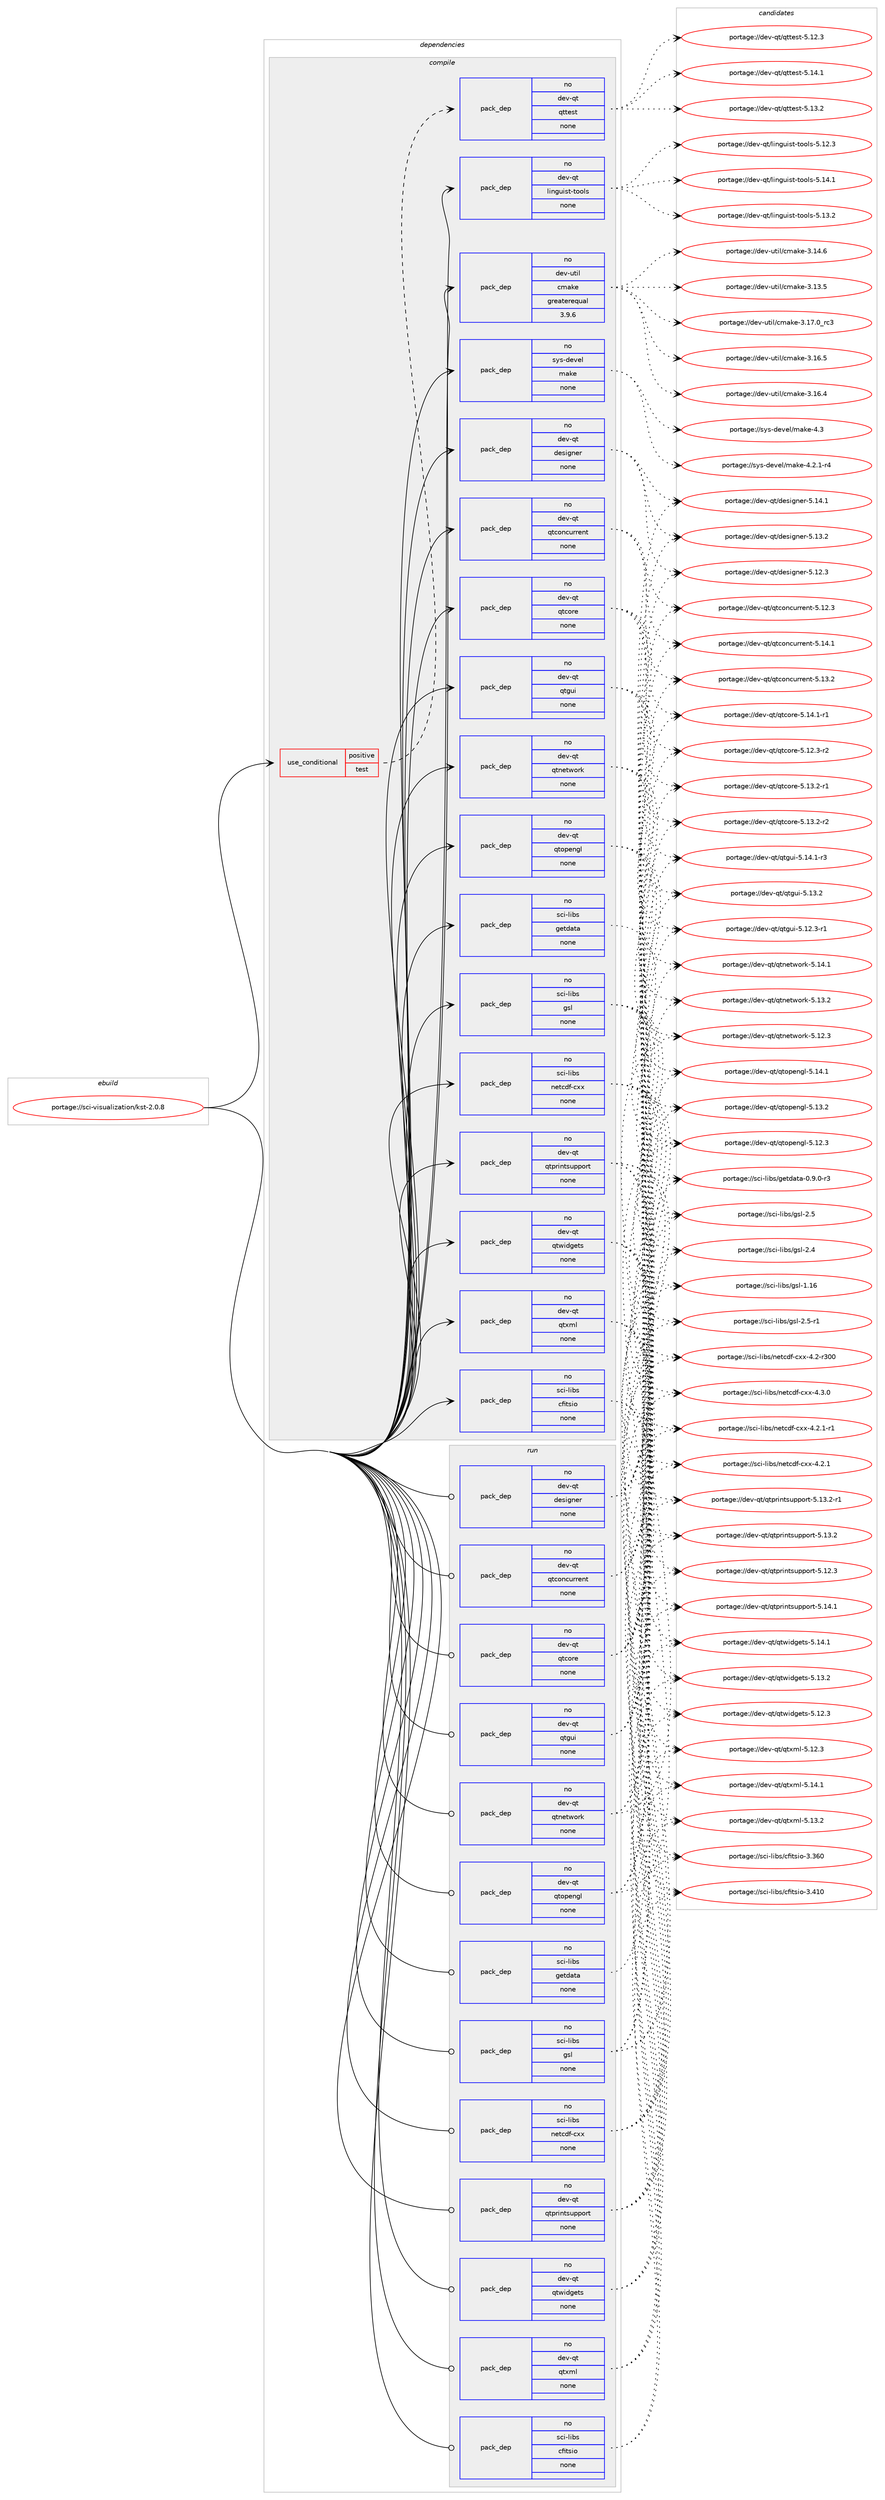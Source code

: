 digraph prolog {

# *************
# Graph options
# *************

newrank=true;
concentrate=true;
compound=true;
graph [rankdir=LR,fontname=Helvetica,fontsize=10,ranksep=1.5];#, ranksep=2.5, nodesep=0.2];
edge  [arrowhead=vee];
node  [fontname=Helvetica,fontsize=10];

# **********
# The ebuild
# **********

subgraph cluster_leftcol {
color=gray;
rank=same;
label=<<i>ebuild</i>>;
id [label="portage://sci-visualization/kst-2.0.8", color=red, width=4, href="../sci-visualization/kst-2.0.8.svg"];
}

# ****************
# The dependencies
# ****************

subgraph cluster_midcol {
color=gray;
label=<<i>dependencies</i>>;
subgraph cluster_compile {
fillcolor="#eeeeee";
style=filled;
label=<<i>compile</i>>;
subgraph cond5908 {
dependency33668 [label=<<TABLE BORDER="0" CELLBORDER="1" CELLSPACING="0" CELLPADDING="4"><TR><TD ROWSPAN="3" CELLPADDING="10">use_conditional</TD></TR><TR><TD>positive</TD></TR><TR><TD>test</TD></TR></TABLE>>, shape=none, color=red];
subgraph pack27021 {
dependency33669 [label=<<TABLE BORDER="0" CELLBORDER="1" CELLSPACING="0" CELLPADDING="4" WIDTH="220"><TR><TD ROWSPAN="6" CELLPADDING="30">pack_dep</TD></TR><TR><TD WIDTH="110">no</TD></TR><TR><TD>dev-qt</TD></TR><TR><TD>qttest</TD></TR><TR><TD>none</TD></TR><TR><TD></TD></TR></TABLE>>, shape=none, color=blue];
}
dependency33668:e -> dependency33669:w [weight=20,style="dashed",arrowhead="vee"];
}
id:e -> dependency33668:w [weight=20,style="solid",arrowhead="vee"];
subgraph pack27022 {
dependency33670 [label=<<TABLE BORDER="0" CELLBORDER="1" CELLSPACING="0" CELLPADDING="4" WIDTH="220"><TR><TD ROWSPAN="6" CELLPADDING="30">pack_dep</TD></TR><TR><TD WIDTH="110">no</TD></TR><TR><TD>dev-qt</TD></TR><TR><TD>designer</TD></TR><TR><TD>none</TD></TR><TR><TD></TD></TR></TABLE>>, shape=none, color=blue];
}
id:e -> dependency33670:w [weight=20,style="solid",arrowhead="vee"];
subgraph pack27023 {
dependency33671 [label=<<TABLE BORDER="0" CELLBORDER="1" CELLSPACING="0" CELLPADDING="4" WIDTH="220"><TR><TD ROWSPAN="6" CELLPADDING="30">pack_dep</TD></TR><TR><TD WIDTH="110">no</TD></TR><TR><TD>dev-qt</TD></TR><TR><TD>linguist-tools</TD></TR><TR><TD>none</TD></TR><TR><TD></TD></TR></TABLE>>, shape=none, color=blue];
}
id:e -> dependency33671:w [weight=20,style="solid",arrowhead="vee"];
subgraph pack27024 {
dependency33672 [label=<<TABLE BORDER="0" CELLBORDER="1" CELLSPACING="0" CELLPADDING="4" WIDTH="220"><TR><TD ROWSPAN="6" CELLPADDING="30">pack_dep</TD></TR><TR><TD WIDTH="110">no</TD></TR><TR><TD>dev-qt</TD></TR><TR><TD>qtconcurrent</TD></TR><TR><TD>none</TD></TR><TR><TD></TD></TR></TABLE>>, shape=none, color=blue];
}
id:e -> dependency33672:w [weight=20,style="solid",arrowhead="vee"];
subgraph pack27025 {
dependency33673 [label=<<TABLE BORDER="0" CELLBORDER="1" CELLSPACING="0" CELLPADDING="4" WIDTH="220"><TR><TD ROWSPAN="6" CELLPADDING="30">pack_dep</TD></TR><TR><TD WIDTH="110">no</TD></TR><TR><TD>dev-qt</TD></TR><TR><TD>qtcore</TD></TR><TR><TD>none</TD></TR><TR><TD></TD></TR></TABLE>>, shape=none, color=blue];
}
id:e -> dependency33673:w [weight=20,style="solid",arrowhead="vee"];
subgraph pack27026 {
dependency33674 [label=<<TABLE BORDER="0" CELLBORDER="1" CELLSPACING="0" CELLPADDING="4" WIDTH="220"><TR><TD ROWSPAN="6" CELLPADDING="30">pack_dep</TD></TR><TR><TD WIDTH="110">no</TD></TR><TR><TD>dev-qt</TD></TR><TR><TD>qtgui</TD></TR><TR><TD>none</TD></TR><TR><TD></TD></TR></TABLE>>, shape=none, color=blue];
}
id:e -> dependency33674:w [weight=20,style="solid",arrowhead="vee"];
subgraph pack27027 {
dependency33675 [label=<<TABLE BORDER="0" CELLBORDER="1" CELLSPACING="0" CELLPADDING="4" WIDTH="220"><TR><TD ROWSPAN="6" CELLPADDING="30">pack_dep</TD></TR><TR><TD WIDTH="110">no</TD></TR><TR><TD>dev-qt</TD></TR><TR><TD>qtnetwork</TD></TR><TR><TD>none</TD></TR><TR><TD></TD></TR></TABLE>>, shape=none, color=blue];
}
id:e -> dependency33675:w [weight=20,style="solid",arrowhead="vee"];
subgraph pack27028 {
dependency33676 [label=<<TABLE BORDER="0" CELLBORDER="1" CELLSPACING="0" CELLPADDING="4" WIDTH="220"><TR><TD ROWSPAN="6" CELLPADDING="30">pack_dep</TD></TR><TR><TD WIDTH="110">no</TD></TR><TR><TD>dev-qt</TD></TR><TR><TD>qtopengl</TD></TR><TR><TD>none</TD></TR><TR><TD></TD></TR></TABLE>>, shape=none, color=blue];
}
id:e -> dependency33676:w [weight=20,style="solid",arrowhead="vee"];
subgraph pack27029 {
dependency33677 [label=<<TABLE BORDER="0" CELLBORDER="1" CELLSPACING="0" CELLPADDING="4" WIDTH="220"><TR><TD ROWSPAN="6" CELLPADDING="30">pack_dep</TD></TR><TR><TD WIDTH="110">no</TD></TR><TR><TD>dev-qt</TD></TR><TR><TD>qtprintsupport</TD></TR><TR><TD>none</TD></TR><TR><TD></TD></TR></TABLE>>, shape=none, color=blue];
}
id:e -> dependency33677:w [weight=20,style="solid",arrowhead="vee"];
subgraph pack27030 {
dependency33678 [label=<<TABLE BORDER="0" CELLBORDER="1" CELLSPACING="0" CELLPADDING="4" WIDTH="220"><TR><TD ROWSPAN="6" CELLPADDING="30">pack_dep</TD></TR><TR><TD WIDTH="110">no</TD></TR><TR><TD>dev-qt</TD></TR><TR><TD>qtwidgets</TD></TR><TR><TD>none</TD></TR><TR><TD></TD></TR></TABLE>>, shape=none, color=blue];
}
id:e -> dependency33678:w [weight=20,style="solid",arrowhead="vee"];
subgraph pack27031 {
dependency33679 [label=<<TABLE BORDER="0" CELLBORDER="1" CELLSPACING="0" CELLPADDING="4" WIDTH="220"><TR><TD ROWSPAN="6" CELLPADDING="30">pack_dep</TD></TR><TR><TD WIDTH="110">no</TD></TR><TR><TD>dev-qt</TD></TR><TR><TD>qtxml</TD></TR><TR><TD>none</TD></TR><TR><TD></TD></TR></TABLE>>, shape=none, color=blue];
}
id:e -> dependency33679:w [weight=20,style="solid",arrowhead="vee"];
subgraph pack27032 {
dependency33680 [label=<<TABLE BORDER="0" CELLBORDER="1" CELLSPACING="0" CELLPADDING="4" WIDTH="220"><TR><TD ROWSPAN="6" CELLPADDING="30">pack_dep</TD></TR><TR><TD WIDTH="110">no</TD></TR><TR><TD>dev-util</TD></TR><TR><TD>cmake</TD></TR><TR><TD>greaterequal</TD></TR><TR><TD>3.9.6</TD></TR></TABLE>>, shape=none, color=blue];
}
id:e -> dependency33680:w [weight=20,style="solid",arrowhead="vee"];
subgraph pack27033 {
dependency33681 [label=<<TABLE BORDER="0" CELLBORDER="1" CELLSPACING="0" CELLPADDING="4" WIDTH="220"><TR><TD ROWSPAN="6" CELLPADDING="30">pack_dep</TD></TR><TR><TD WIDTH="110">no</TD></TR><TR><TD>sci-libs</TD></TR><TR><TD>cfitsio</TD></TR><TR><TD>none</TD></TR><TR><TD></TD></TR></TABLE>>, shape=none, color=blue];
}
id:e -> dependency33681:w [weight=20,style="solid",arrowhead="vee"];
subgraph pack27034 {
dependency33682 [label=<<TABLE BORDER="0" CELLBORDER="1" CELLSPACING="0" CELLPADDING="4" WIDTH="220"><TR><TD ROWSPAN="6" CELLPADDING="30">pack_dep</TD></TR><TR><TD WIDTH="110">no</TD></TR><TR><TD>sci-libs</TD></TR><TR><TD>getdata</TD></TR><TR><TD>none</TD></TR><TR><TD></TD></TR></TABLE>>, shape=none, color=blue];
}
id:e -> dependency33682:w [weight=20,style="solid",arrowhead="vee"];
subgraph pack27035 {
dependency33683 [label=<<TABLE BORDER="0" CELLBORDER="1" CELLSPACING="0" CELLPADDING="4" WIDTH="220"><TR><TD ROWSPAN="6" CELLPADDING="30">pack_dep</TD></TR><TR><TD WIDTH="110">no</TD></TR><TR><TD>sci-libs</TD></TR><TR><TD>gsl</TD></TR><TR><TD>none</TD></TR><TR><TD></TD></TR></TABLE>>, shape=none, color=blue];
}
id:e -> dependency33683:w [weight=20,style="solid",arrowhead="vee"];
subgraph pack27036 {
dependency33684 [label=<<TABLE BORDER="0" CELLBORDER="1" CELLSPACING="0" CELLPADDING="4" WIDTH="220"><TR><TD ROWSPAN="6" CELLPADDING="30">pack_dep</TD></TR><TR><TD WIDTH="110">no</TD></TR><TR><TD>sci-libs</TD></TR><TR><TD>netcdf-cxx</TD></TR><TR><TD>none</TD></TR><TR><TD></TD></TR></TABLE>>, shape=none, color=blue];
}
id:e -> dependency33684:w [weight=20,style="solid",arrowhead="vee"];
subgraph pack27037 {
dependency33685 [label=<<TABLE BORDER="0" CELLBORDER="1" CELLSPACING="0" CELLPADDING="4" WIDTH="220"><TR><TD ROWSPAN="6" CELLPADDING="30">pack_dep</TD></TR><TR><TD WIDTH="110">no</TD></TR><TR><TD>sys-devel</TD></TR><TR><TD>make</TD></TR><TR><TD>none</TD></TR><TR><TD></TD></TR></TABLE>>, shape=none, color=blue];
}
id:e -> dependency33685:w [weight=20,style="solid",arrowhead="vee"];
}
subgraph cluster_compileandrun {
fillcolor="#eeeeee";
style=filled;
label=<<i>compile and run</i>>;
}
subgraph cluster_run {
fillcolor="#eeeeee";
style=filled;
label=<<i>run</i>>;
subgraph pack27038 {
dependency33686 [label=<<TABLE BORDER="0" CELLBORDER="1" CELLSPACING="0" CELLPADDING="4" WIDTH="220"><TR><TD ROWSPAN="6" CELLPADDING="30">pack_dep</TD></TR><TR><TD WIDTH="110">no</TD></TR><TR><TD>dev-qt</TD></TR><TR><TD>designer</TD></TR><TR><TD>none</TD></TR><TR><TD></TD></TR></TABLE>>, shape=none, color=blue];
}
id:e -> dependency33686:w [weight=20,style="solid",arrowhead="odot"];
subgraph pack27039 {
dependency33687 [label=<<TABLE BORDER="0" CELLBORDER="1" CELLSPACING="0" CELLPADDING="4" WIDTH="220"><TR><TD ROWSPAN="6" CELLPADDING="30">pack_dep</TD></TR><TR><TD WIDTH="110">no</TD></TR><TR><TD>dev-qt</TD></TR><TR><TD>qtconcurrent</TD></TR><TR><TD>none</TD></TR><TR><TD></TD></TR></TABLE>>, shape=none, color=blue];
}
id:e -> dependency33687:w [weight=20,style="solid",arrowhead="odot"];
subgraph pack27040 {
dependency33688 [label=<<TABLE BORDER="0" CELLBORDER="1" CELLSPACING="0" CELLPADDING="4" WIDTH="220"><TR><TD ROWSPAN="6" CELLPADDING="30">pack_dep</TD></TR><TR><TD WIDTH="110">no</TD></TR><TR><TD>dev-qt</TD></TR><TR><TD>qtcore</TD></TR><TR><TD>none</TD></TR><TR><TD></TD></TR></TABLE>>, shape=none, color=blue];
}
id:e -> dependency33688:w [weight=20,style="solid",arrowhead="odot"];
subgraph pack27041 {
dependency33689 [label=<<TABLE BORDER="0" CELLBORDER="1" CELLSPACING="0" CELLPADDING="4" WIDTH="220"><TR><TD ROWSPAN="6" CELLPADDING="30">pack_dep</TD></TR><TR><TD WIDTH="110">no</TD></TR><TR><TD>dev-qt</TD></TR><TR><TD>qtgui</TD></TR><TR><TD>none</TD></TR><TR><TD></TD></TR></TABLE>>, shape=none, color=blue];
}
id:e -> dependency33689:w [weight=20,style="solid",arrowhead="odot"];
subgraph pack27042 {
dependency33690 [label=<<TABLE BORDER="0" CELLBORDER="1" CELLSPACING="0" CELLPADDING="4" WIDTH="220"><TR><TD ROWSPAN="6" CELLPADDING="30">pack_dep</TD></TR><TR><TD WIDTH="110">no</TD></TR><TR><TD>dev-qt</TD></TR><TR><TD>qtnetwork</TD></TR><TR><TD>none</TD></TR><TR><TD></TD></TR></TABLE>>, shape=none, color=blue];
}
id:e -> dependency33690:w [weight=20,style="solid",arrowhead="odot"];
subgraph pack27043 {
dependency33691 [label=<<TABLE BORDER="0" CELLBORDER="1" CELLSPACING="0" CELLPADDING="4" WIDTH="220"><TR><TD ROWSPAN="6" CELLPADDING="30">pack_dep</TD></TR><TR><TD WIDTH="110">no</TD></TR><TR><TD>dev-qt</TD></TR><TR><TD>qtopengl</TD></TR><TR><TD>none</TD></TR><TR><TD></TD></TR></TABLE>>, shape=none, color=blue];
}
id:e -> dependency33691:w [weight=20,style="solid",arrowhead="odot"];
subgraph pack27044 {
dependency33692 [label=<<TABLE BORDER="0" CELLBORDER="1" CELLSPACING="0" CELLPADDING="4" WIDTH="220"><TR><TD ROWSPAN="6" CELLPADDING="30">pack_dep</TD></TR><TR><TD WIDTH="110">no</TD></TR><TR><TD>dev-qt</TD></TR><TR><TD>qtprintsupport</TD></TR><TR><TD>none</TD></TR><TR><TD></TD></TR></TABLE>>, shape=none, color=blue];
}
id:e -> dependency33692:w [weight=20,style="solid",arrowhead="odot"];
subgraph pack27045 {
dependency33693 [label=<<TABLE BORDER="0" CELLBORDER="1" CELLSPACING="0" CELLPADDING="4" WIDTH="220"><TR><TD ROWSPAN="6" CELLPADDING="30">pack_dep</TD></TR><TR><TD WIDTH="110">no</TD></TR><TR><TD>dev-qt</TD></TR><TR><TD>qtwidgets</TD></TR><TR><TD>none</TD></TR><TR><TD></TD></TR></TABLE>>, shape=none, color=blue];
}
id:e -> dependency33693:w [weight=20,style="solid",arrowhead="odot"];
subgraph pack27046 {
dependency33694 [label=<<TABLE BORDER="0" CELLBORDER="1" CELLSPACING="0" CELLPADDING="4" WIDTH="220"><TR><TD ROWSPAN="6" CELLPADDING="30">pack_dep</TD></TR><TR><TD WIDTH="110">no</TD></TR><TR><TD>dev-qt</TD></TR><TR><TD>qtxml</TD></TR><TR><TD>none</TD></TR><TR><TD></TD></TR></TABLE>>, shape=none, color=blue];
}
id:e -> dependency33694:w [weight=20,style="solid",arrowhead="odot"];
subgraph pack27047 {
dependency33695 [label=<<TABLE BORDER="0" CELLBORDER="1" CELLSPACING="0" CELLPADDING="4" WIDTH="220"><TR><TD ROWSPAN="6" CELLPADDING="30">pack_dep</TD></TR><TR><TD WIDTH="110">no</TD></TR><TR><TD>sci-libs</TD></TR><TR><TD>cfitsio</TD></TR><TR><TD>none</TD></TR><TR><TD></TD></TR></TABLE>>, shape=none, color=blue];
}
id:e -> dependency33695:w [weight=20,style="solid",arrowhead="odot"];
subgraph pack27048 {
dependency33696 [label=<<TABLE BORDER="0" CELLBORDER="1" CELLSPACING="0" CELLPADDING="4" WIDTH="220"><TR><TD ROWSPAN="6" CELLPADDING="30">pack_dep</TD></TR><TR><TD WIDTH="110">no</TD></TR><TR><TD>sci-libs</TD></TR><TR><TD>getdata</TD></TR><TR><TD>none</TD></TR><TR><TD></TD></TR></TABLE>>, shape=none, color=blue];
}
id:e -> dependency33696:w [weight=20,style="solid",arrowhead="odot"];
subgraph pack27049 {
dependency33697 [label=<<TABLE BORDER="0" CELLBORDER="1" CELLSPACING="0" CELLPADDING="4" WIDTH="220"><TR><TD ROWSPAN="6" CELLPADDING="30">pack_dep</TD></TR><TR><TD WIDTH="110">no</TD></TR><TR><TD>sci-libs</TD></TR><TR><TD>gsl</TD></TR><TR><TD>none</TD></TR><TR><TD></TD></TR></TABLE>>, shape=none, color=blue];
}
id:e -> dependency33697:w [weight=20,style="solid",arrowhead="odot"];
subgraph pack27050 {
dependency33698 [label=<<TABLE BORDER="0" CELLBORDER="1" CELLSPACING="0" CELLPADDING="4" WIDTH="220"><TR><TD ROWSPAN="6" CELLPADDING="30">pack_dep</TD></TR><TR><TD WIDTH="110">no</TD></TR><TR><TD>sci-libs</TD></TR><TR><TD>netcdf-cxx</TD></TR><TR><TD>none</TD></TR><TR><TD></TD></TR></TABLE>>, shape=none, color=blue];
}
id:e -> dependency33698:w [weight=20,style="solid",arrowhead="odot"];
}
}

# **************
# The candidates
# **************

subgraph cluster_choices {
rank=same;
color=gray;
label=<<i>candidates</i>>;

subgraph choice27021 {
color=black;
nodesep=1;
choice100101118451131164711311611610111511645534649524649 [label="portage://dev-qt/qttest-5.14.1", color=red, width=4,href="../dev-qt/qttest-5.14.1.svg"];
choice100101118451131164711311611610111511645534649514650 [label="portage://dev-qt/qttest-5.13.2", color=red, width=4,href="../dev-qt/qttest-5.13.2.svg"];
choice100101118451131164711311611610111511645534649504651 [label="portage://dev-qt/qttest-5.12.3", color=red, width=4,href="../dev-qt/qttest-5.12.3.svg"];
dependency33669:e -> choice100101118451131164711311611610111511645534649524649:w [style=dotted,weight="100"];
dependency33669:e -> choice100101118451131164711311611610111511645534649514650:w [style=dotted,weight="100"];
dependency33669:e -> choice100101118451131164711311611610111511645534649504651:w [style=dotted,weight="100"];
}
subgraph choice27022 {
color=black;
nodesep=1;
choice100101118451131164710010111510510311010111445534649524649 [label="portage://dev-qt/designer-5.14.1", color=red, width=4,href="../dev-qt/designer-5.14.1.svg"];
choice100101118451131164710010111510510311010111445534649514650 [label="portage://dev-qt/designer-5.13.2", color=red, width=4,href="../dev-qt/designer-5.13.2.svg"];
choice100101118451131164710010111510510311010111445534649504651 [label="portage://dev-qt/designer-5.12.3", color=red, width=4,href="../dev-qt/designer-5.12.3.svg"];
dependency33670:e -> choice100101118451131164710010111510510311010111445534649524649:w [style=dotted,weight="100"];
dependency33670:e -> choice100101118451131164710010111510510311010111445534649514650:w [style=dotted,weight="100"];
dependency33670:e -> choice100101118451131164710010111510510311010111445534649504651:w [style=dotted,weight="100"];
}
subgraph choice27023 {
color=black;
nodesep=1;
choice10010111845113116471081051101031171051151164511611111110811545534649524649 [label="portage://dev-qt/linguist-tools-5.14.1", color=red, width=4,href="../dev-qt/linguist-tools-5.14.1.svg"];
choice10010111845113116471081051101031171051151164511611111110811545534649514650 [label="portage://dev-qt/linguist-tools-5.13.2", color=red, width=4,href="../dev-qt/linguist-tools-5.13.2.svg"];
choice10010111845113116471081051101031171051151164511611111110811545534649504651 [label="portage://dev-qt/linguist-tools-5.12.3", color=red, width=4,href="../dev-qt/linguist-tools-5.12.3.svg"];
dependency33671:e -> choice10010111845113116471081051101031171051151164511611111110811545534649524649:w [style=dotted,weight="100"];
dependency33671:e -> choice10010111845113116471081051101031171051151164511611111110811545534649514650:w [style=dotted,weight="100"];
dependency33671:e -> choice10010111845113116471081051101031171051151164511611111110811545534649504651:w [style=dotted,weight="100"];
}
subgraph choice27024 {
color=black;
nodesep=1;
choice1001011184511311647113116991111109911711411410111011645534649524649 [label="portage://dev-qt/qtconcurrent-5.14.1", color=red, width=4,href="../dev-qt/qtconcurrent-5.14.1.svg"];
choice1001011184511311647113116991111109911711411410111011645534649514650 [label="portage://dev-qt/qtconcurrent-5.13.2", color=red, width=4,href="../dev-qt/qtconcurrent-5.13.2.svg"];
choice1001011184511311647113116991111109911711411410111011645534649504651 [label="portage://dev-qt/qtconcurrent-5.12.3", color=red, width=4,href="../dev-qt/qtconcurrent-5.12.3.svg"];
dependency33672:e -> choice1001011184511311647113116991111109911711411410111011645534649524649:w [style=dotted,weight="100"];
dependency33672:e -> choice1001011184511311647113116991111109911711411410111011645534649514650:w [style=dotted,weight="100"];
dependency33672:e -> choice1001011184511311647113116991111109911711411410111011645534649504651:w [style=dotted,weight="100"];
}
subgraph choice27025 {
color=black;
nodesep=1;
choice100101118451131164711311699111114101455346495246494511449 [label="portage://dev-qt/qtcore-5.14.1-r1", color=red, width=4,href="../dev-qt/qtcore-5.14.1-r1.svg"];
choice100101118451131164711311699111114101455346495146504511450 [label="portage://dev-qt/qtcore-5.13.2-r2", color=red, width=4,href="../dev-qt/qtcore-5.13.2-r2.svg"];
choice100101118451131164711311699111114101455346495146504511449 [label="portage://dev-qt/qtcore-5.13.2-r1", color=red, width=4,href="../dev-qt/qtcore-5.13.2-r1.svg"];
choice100101118451131164711311699111114101455346495046514511450 [label="portage://dev-qt/qtcore-5.12.3-r2", color=red, width=4,href="../dev-qt/qtcore-5.12.3-r2.svg"];
dependency33673:e -> choice100101118451131164711311699111114101455346495246494511449:w [style=dotted,weight="100"];
dependency33673:e -> choice100101118451131164711311699111114101455346495146504511450:w [style=dotted,weight="100"];
dependency33673:e -> choice100101118451131164711311699111114101455346495146504511449:w [style=dotted,weight="100"];
dependency33673:e -> choice100101118451131164711311699111114101455346495046514511450:w [style=dotted,weight="100"];
}
subgraph choice27026 {
color=black;
nodesep=1;
choice1001011184511311647113116103117105455346495246494511451 [label="portage://dev-qt/qtgui-5.14.1-r3", color=red, width=4,href="../dev-qt/qtgui-5.14.1-r3.svg"];
choice100101118451131164711311610311710545534649514650 [label="portage://dev-qt/qtgui-5.13.2", color=red, width=4,href="../dev-qt/qtgui-5.13.2.svg"];
choice1001011184511311647113116103117105455346495046514511449 [label="portage://dev-qt/qtgui-5.12.3-r1", color=red, width=4,href="../dev-qt/qtgui-5.12.3-r1.svg"];
dependency33674:e -> choice1001011184511311647113116103117105455346495246494511451:w [style=dotted,weight="100"];
dependency33674:e -> choice100101118451131164711311610311710545534649514650:w [style=dotted,weight="100"];
dependency33674:e -> choice1001011184511311647113116103117105455346495046514511449:w [style=dotted,weight="100"];
}
subgraph choice27027 {
color=black;
nodesep=1;
choice100101118451131164711311611010111611911111410745534649524649 [label="portage://dev-qt/qtnetwork-5.14.1", color=red, width=4,href="../dev-qt/qtnetwork-5.14.1.svg"];
choice100101118451131164711311611010111611911111410745534649514650 [label="portage://dev-qt/qtnetwork-5.13.2", color=red, width=4,href="../dev-qt/qtnetwork-5.13.2.svg"];
choice100101118451131164711311611010111611911111410745534649504651 [label="portage://dev-qt/qtnetwork-5.12.3", color=red, width=4,href="../dev-qt/qtnetwork-5.12.3.svg"];
dependency33675:e -> choice100101118451131164711311611010111611911111410745534649524649:w [style=dotted,weight="100"];
dependency33675:e -> choice100101118451131164711311611010111611911111410745534649514650:w [style=dotted,weight="100"];
dependency33675:e -> choice100101118451131164711311611010111611911111410745534649504651:w [style=dotted,weight="100"];
}
subgraph choice27028 {
color=black;
nodesep=1;
choice100101118451131164711311611111210111010310845534649524649 [label="portage://dev-qt/qtopengl-5.14.1", color=red, width=4,href="../dev-qt/qtopengl-5.14.1.svg"];
choice100101118451131164711311611111210111010310845534649514650 [label="portage://dev-qt/qtopengl-5.13.2", color=red, width=4,href="../dev-qt/qtopengl-5.13.2.svg"];
choice100101118451131164711311611111210111010310845534649504651 [label="portage://dev-qt/qtopengl-5.12.3", color=red, width=4,href="../dev-qt/qtopengl-5.12.3.svg"];
dependency33676:e -> choice100101118451131164711311611111210111010310845534649524649:w [style=dotted,weight="100"];
dependency33676:e -> choice100101118451131164711311611111210111010310845534649514650:w [style=dotted,weight="100"];
dependency33676:e -> choice100101118451131164711311611111210111010310845534649504651:w [style=dotted,weight="100"];
}
subgraph choice27029 {
color=black;
nodesep=1;
choice100101118451131164711311611211410511011611511711211211111411645534649524649 [label="portage://dev-qt/qtprintsupport-5.14.1", color=red, width=4,href="../dev-qt/qtprintsupport-5.14.1.svg"];
choice1001011184511311647113116112114105110116115117112112111114116455346495146504511449 [label="portage://dev-qt/qtprintsupport-5.13.2-r1", color=red, width=4,href="../dev-qt/qtprintsupport-5.13.2-r1.svg"];
choice100101118451131164711311611211410511011611511711211211111411645534649514650 [label="portage://dev-qt/qtprintsupport-5.13.2", color=red, width=4,href="../dev-qt/qtprintsupport-5.13.2.svg"];
choice100101118451131164711311611211410511011611511711211211111411645534649504651 [label="portage://dev-qt/qtprintsupport-5.12.3", color=red, width=4,href="../dev-qt/qtprintsupport-5.12.3.svg"];
dependency33677:e -> choice100101118451131164711311611211410511011611511711211211111411645534649524649:w [style=dotted,weight="100"];
dependency33677:e -> choice1001011184511311647113116112114105110116115117112112111114116455346495146504511449:w [style=dotted,weight="100"];
dependency33677:e -> choice100101118451131164711311611211410511011611511711211211111411645534649514650:w [style=dotted,weight="100"];
dependency33677:e -> choice100101118451131164711311611211410511011611511711211211111411645534649504651:w [style=dotted,weight="100"];
}
subgraph choice27030 {
color=black;
nodesep=1;
choice100101118451131164711311611910510010310111611545534649524649 [label="portage://dev-qt/qtwidgets-5.14.1", color=red, width=4,href="../dev-qt/qtwidgets-5.14.1.svg"];
choice100101118451131164711311611910510010310111611545534649514650 [label="portage://dev-qt/qtwidgets-5.13.2", color=red, width=4,href="../dev-qt/qtwidgets-5.13.2.svg"];
choice100101118451131164711311611910510010310111611545534649504651 [label="portage://dev-qt/qtwidgets-5.12.3", color=red, width=4,href="../dev-qt/qtwidgets-5.12.3.svg"];
dependency33678:e -> choice100101118451131164711311611910510010310111611545534649524649:w [style=dotted,weight="100"];
dependency33678:e -> choice100101118451131164711311611910510010310111611545534649514650:w [style=dotted,weight="100"];
dependency33678:e -> choice100101118451131164711311611910510010310111611545534649504651:w [style=dotted,weight="100"];
}
subgraph choice27031 {
color=black;
nodesep=1;
choice100101118451131164711311612010910845534649524649 [label="portage://dev-qt/qtxml-5.14.1", color=red, width=4,href="../dev-qt/qtxml-5.14.1.svg"];
choice100101118451131164711311612010910845534649514650 [label="portage://dev-qt/qtxml-5.13.2", color=red, width=4,href="../dev-qt/qtxml-5.13.2.svg"];
choice100101118451131164711311612010910845534649504651 [label="portage://dev-qt/qtxml-5.12.3", color=red, width=4,href="../dev-qt/qtxml-5.12.3.svg"];
dependency33679:e -> choice100101118451131164711311612010910845534649524649:w [style=dotted,weight="100"];
dependency33679:e -> choice100101118451131164711311612010910845534649514650:w [style=dotted,weight="100"];
dependency33679:e -> choice100101118451131164711311612010910845534649504651:w [style=dotted,weight="100"];
}
subgraph choice27032 {
color=black;
nodesep=1;
choice1001011184511711610510847991099710710145514649554648951149951 [label="portage://dev-util/cmake-3.17.0_rc3", color=red, width=4,href="../dev-util/cmake-3.17.0_rc3.svg"];
choice1001011184511711610510847991099710710145514649544653 [label="portage://dev-util/cmake-3.16.5", color=red, width=4,href="../dev-util/cmake-3.16.5.svg"];
choice1001011184511711610510847991099710710145514649544652 [label="portage://dev-util/cmake-3.16.4", color=red, width=4,href="../dev-util/cmake-3.16.4.svg"];
choice1001011184511711610510847991099710710145514649524654 [label="portage://dev-util/cmake-3.14.6", color=red, width=4,href="../dev-util/cmake-3.14.6.svg"];
choice1001011184511711610510847991099710710145514649514653 [label="portage://dev-util/cmake-3.13.5", color=red, width=4,href="../dev-util/cmake-3.13.5.svg"];
dependency33680:e -> choice1001011184511711610510847991099710710145514649554648951149951:w [style=dotted,weight="100"];
dependency33680:e -> choice1001011184511711610510847991099710710145514649544653:w [style=dotted,weight="100"];
dependency33680:e -> choice1001011184511711610510847991099710710145514649544652:w [style=dotted,weight="100"];
dependency33680:e -> choice1001011184511711610510847991099710710145514649524654:w [style=dotted,weight="100"];
dependency33680:e -> choice1001011184511711610510847991099710710145514649514653:w [style=dotted,weight="100"];
}
subgraph choice27033 {
color=black;
nodesep=1;
choice1159910545108105981154799102105116115105111455146524948 [label="portage://sci-libs/cfitsio-3.410", color=red, width=4,href="../sci-libs/cfitsio-3.410.svg"];
choice1159910545108105981154799102105116115105111455146515448 [label="portage://sci-libs/cfitsio-3.360", color=red, width=4,href="../sci-libs/cfitsio-3.360.svg"];
dependency33681:e -> choice1159910545108105981154799102105116115105111455146524948:w [style=dotted,weight="100"];
dependency33681:e -> choice1159910545108105981154799102105116115105111455146515448:w [style=dotted,weight="100"];
}
subgraph choice27034 {
color=black;
nodesep=1;
choice1159910545108105981154710310111610097116974548465746484511451 [label="portage://sci-libs/getdata-0.9.0-r3", color=red, width=4,href="../sci-libs/getdata-0.9.0-r3.svg"];
dependency33682:e -> choice1159910545108105981154710310111610097116974548465746484511451:w [style=dotted,weight="100"];
}
subgraph choice27035 {
color=black;
nodesep=1;
choice11599105451081059811547103115108455046534511449 [label="portage://sci-libs/gsl-2.5-r1", color=red, width=4,href="../sci-libs/gsl-2.5-r1.svg"];
choice1159910545108105981154710311510845504653 [label="portage://sci-libs/gsl-2.5", color=red, width=4,href="../sci-libs/gsl-2.5.svg"];
choice1159910545108105981154710311510845504652 [label="portage://sci-libs/gsl-2.4", color=red, width=4,href="../sci-libs/gsl-2.4.svg"];
choice115991054510810598115471031151084549464954 [label="portage://sci-libs/gsl-1.16", color=red, width=4,href="../sci-libs/gsl-1.16.svg"];
dependency33683:e -> choice11599105451081059811547103115108455046534511449:w [style=dotted,weight="100"];
dependency33683:e -> choice1159910545108105981154710311510845504653:w [style=dotted,weight="100"];
dependency33683:e -> choice1159910545108105981154710311510845504652:w [style=dotted,weight="100"];
dependency33683:e -> choice115991054510810598115471031151084549464954:w [style=dotted,weight="100"];
}
subgraph choice27036 {
color=black;
nodesep=1;
choice11599105451081059811547110101116991001024599120120455246514648 [label="portage://sci-libs/netcdf-cxx-4.3.0", color=red, width=4,href="../sci-libs/netcdf-cxx-4.3.0.svg"];
choice115991054510810598115471101011169910010245991201204552465046494511449 [label="portage://sci-libs/netcdf-cxx-4.2.1-r1", color=red, width=4,href="../sci-libs/netcdf-cxx-4.2.1-r1.svg"];
choice11599105451081059811547110101116991001024599120120455246504649 [label="portage://sci-libs/netcdf-cxx-4.2.1", color=red, width=4,href="../sci-libs/netcdf-cxx-4.2.1.svg"];
choice115991054510810598115471101011169910010245991201204552465045114514848 [label="portage://sci-libs/netcdf-cxx-4.2-r300", color=red, width=4,href="../sci-libs/netcdf-cxx-4.2-r300.svg"];
dependency33684:e -> choice11599105451081059811547110101116991001024599120120455246514648:w [style=dotted,weight="100"];
dependency33684:e -> choice115991054510810598115471101011169910010245991201204552465046494511449:w [style=dotted,weight="100"];
dependency33684:e -> choice11599105451081059811547110101116991001024599120120455246504649:w [style=dotted,weight="100"];
dependency33684:e -> choice115991054510810598115471101011169910010245991201204552465045114514848:w [style=dotted,weight="100"];
}
subgraph choice27037 {
color=black;
nodesep=1;
choice11512111545100101118101108471099710710145524651 [label="portage://sys-devel/make-4.3", color=red, width=4,href="../sys-devel/make-4.3.svg"];
choice1151211154510010111810110847109971071014552465046494511452 [label="portage://sys-devel/make-4.2.1-r4", color=red, width=4,href="../sys-devel/make-4.2.1-r4.svg"];
dependency33685:e -> choice11512111545100101118101108471099710710145524651:w [style=dotted,weight="100"];
dependency33685:e -> choice1151211154510010111810110847109971071014552465046494511452:w [style=dotted,weight="100"];
}
subgraph choice27038 {
color=black;
nodesep=1;
choice100101118451131164710010111510510311010111445534649524649 [label="portage://dev-qt/designer-5.14.1", color=red, width=4,href="../dev-qt/designer-5.14.1.svg"];
choice100101118451131164710010111510510311010111445534649514650 [label="portage://dev-qt/designer-5.13.2", color=red, width=4,href="../dev-qt/designer-5.13.2.svg"];
choice100101118451131164710010111510510311010111445534649504651 [label="portage://dev-qt/designer-5.12.3", color=red, width=4,href="../dev-qt/designer-5.12.3.svg"];
dependency33686:e -> choice100101118451131164710010111510510311010111445534649524649:w [style=dotted,weight="100"];
dependency33686:e -> choice100101118451131164710010111510510311010111445534649514650:w [style=dotted,weight="100"];
dependency33686:e -> choice100101118451131164710010111510510311010111445534649504651:w [style=dotted,weight="100"];
}
subgraph choice27039 {
color=black;
nodesep=1;
choice1001011184511311647113116991111109911711411410111011645534649524649 [label="portage://dev-qt/qtconcurrent-5.14.1", color=red, width=4,href="../dev-qt/qtconcurrent-5.14.1.svg"];
choice1001011184511311647113116991111109911711411410111011645534649514650 [label="portage://dev-qt/qtconcurrent-5.13.2", color=red, width=4,href="../dev-qt/qtconcurrent-5.13.2.svg"];
choice1001011184511311647113116991111109911711411410111011645534649504651 [label="portage://dev-qt/qtconcurrent-5.12.3", color=red, width=4,href="../dev-qt/qtconcurrent-5.12.3.svg"];
dependency33687:e -> choice1001011184511311647113116991111109911711411410111011645534649524649:w [style=dotted,weight="100"];
dependency33687:e -> choice1001011184511311647113116991111109911711411410111011645534649514650:w [style=dotted,weight="100"];
dependency33687:e -> choice1001011184511311647113116991111109911711411410111011645534649504651:w [style=dotted,weight="100"];
}
subgraph choice27040 {
color=black;
nodesep=1;
choice100101118451131164711311699111114101455346495246494511449 [label="portage://dev-qt/qtcore-5.14.1-r1", color=red, width=4,href="../dev-qt/qtcore-5.14.1-r1.svg"];
choice100101118451131164711311699111114101455346495146504511450 [label="portage://dev-qt/qtcore-5.13.2-r2", color=red, width=4,href="../dev-qt/qtcore-5.13.2-r2.svg"];
choice100101118451131164711311699111114101455346495146504511449 [label="portage://dev-qt/qtcore-5.13.2-r1", color=red, width=4,href="../dev-qt/qtcore-5.13.2-r1.svg"];
choice100101118451131164711311699111114101455346495046514511450 [label="portage://dev-qt/qtcore-5.12.3-r2", color=red, width=4,href="../dev-qt/qtcore-5.12.3-r2.svg"];
dependency33688:e -> choice100101118451131164711311699111114101455346495246494511449:w [style=dotted,weight="100"];
dependency33688:e -> choice100101118451131164711311699111114101455346495146504511450:w [style=dotted,weight="100"];
dependency33688:e -> choice100101118451131164711311699111114101455346495146504511449:w [style=dotted,weight="100"];
dependency33688:e -> choice100101118451131164711311699111114101455346495046514511450:w [style=dotted,weight="100"];
}
subgraph choice27041 {
color=black;
nodesep=1;
choice1001011184511311647113116103117105455346495246494511451 [label="portage://dev-qt/qtgui-5.14.1-r3", color=red, width=4,href="../dev-qt/qtgui-5.14.1-r3.svg"];
choice100101118451131164711311610311710545534649514650 [label="portage://dev-qt/qtgui-5.13.2", color=red, width=4,href="../dev-qt/qtgui-5.13.2.svg"];
choice1001011184511311647113116103117105455346495046514511449 [label="portage://dev-qt/qtgui-5.12.3-r1", color=red, width=4,href="../dev-qt/qtgui-5.12.3-r1.svg"];
dependency33689:e -> choice1001011184511311647113116103117105455346495246494511451:w [style=dotted,weight="100"];
dependency33689:e -> choice100101118451131164711311610311710545534649514650:w [style=dotted,weight="100"];
dependency33689:e -> choice1001011184511311647113116103117105455346495046514511449:w [style=dotted,weight="100"];
}
subgraph choice27042 {
color=black;
nodesep=1;
choice100101118451131164711311611010111611911111410745534649524649 [label="portage://dev-qt/qtnetwork-5.14.1", color=red, width=4,href="../dev-qt/qtnetwork-5.14.1.svg"];
choice100101118451131164711311611010111611911111410745534649514650 [label="portage://dev-qt/qtnetwork-5.13.2", color=red, width=4,href="../dev-qt/qtnetwork-5.13.2.svg"];
choice100101118451131164711311611010111611911111410745534649504651 [label="portage://dev-qt/qtnetwork-5.12.3", color=red, width=4,href="../dev-qt/qtnetwork-5.12.3.svg"];
dependency33690:e -> choice100101118451131164711311611010111611911111410745534649524649:w [style=dotted,weight="100"];
dependency33690:e -> choice100101118451131164711311611010111611911111410745534649514650:w [style=dotted,weight="100"];
dependency33690:e -> choice100101118451131164711311611010111611911111410745534649504651:w [style=dotted,weight="100"];
}
subgraph choice27043 {
color=black;
nodesep=1;
choice100101118451131164711311611111210111010310845534649524649 [label="portage://dev-qt/qtopengl-5.14.1", color=red, width=4,href="../dev-qt/qtopengl-5.14.1.svg"];
choice100101118451131164711311611111210111010310845534649514650 [label="portage://dev-qt/qtopengl-5.13.2", color=red, width=4,href="../dev-qt/qtopengl-5.13.2.svg"];
choice100101118451131164711311611111210111010310845534649504651 [label="portage://dev-qt/qtopengl-5.12.3", color=red, width=4,href="../dev-qt/qtopengl-5.12.3.svg"];
dependency33691:e -> choice100101118451131164711311611111210111010310845534649524649:w [style=dotted,weight="100"];
dependency33691:e -> choice100101118451131164711311611111210111010310845534649514650:w [style=dotted,weight="100"];
dependency33691:e -> choice100101118451131164711311611111210111010310845534649504651:w [style=dotted,weight="100"];
}
subgraph choice27044 {
color=black;
nodesep=1;
choice100101118451131164711311611211410511011611511711211211111411645534649524649 [label="portage://dev-qt/qtprintsupport-5.14.1", color=red, width=4,href="../dev-qt/qtprintsupport-5.14.1.svg"];
choice1001011184511311647113116112114105110116115117112112111114116455346495146504511449 [label="portage://dev-qt/qtprintsupport-5.13.2-r1", color=red, width=4,href="../dev-qt/qtprintsupport-5.13.2-r1.svg"];
choice100101118451131164711311611211410511011611511711211211111411645534649514650 [label="portage://dev-qt/qtprintsupport-5.13.2", color=red, width=4,href="../dev-qt/qtprintsupport-5.13.2.svg"];
choice100101118451131164711311611211410511011611511711211211111411645534649504651 [label="portage://dev-qt/qtprintsupport-5.12.3", color=red, width=4,href="../dev-qt/qtprintsupport-5.12.3.svg"];
dependency33692:e -> choice100101118451131164711311611211410511011611511711211211111411645534649524649:w [style=dotted,weight="100"];
dependency33692:e -> choice1001011184511311647113116112114105110116115117112112111114116455346495146504511449:w [style=dotted,weight="100"];
dependency33692:e -> choice100101118451131164711311611211410511011611511711211211111411645534649514650:w [style=dotted,weight="100"];
dependency33692:e -> choice100101118451131164711311611211410511011611511711211211111411645534649504651:w [style=dotted,weight="100"];
}
subgraph choice27045 {
color=black;
nodesep=1;
choice100101118451131164711311611910510010310111611545534649524649 [label="portage://dev-qt/qtwidgets-5.14.1", color=red, width=4,href="../dev-qt/qtwidgets-5.14.1.svg"];
choice100101118451131164711311611910510010310111611545534649514650 [label="portage://dev-qt/qtwidgets-5.13.2", color=red, width=4,href="../dev-qt/qtwidgets-5.13.2.svg"];
choice100101118451131164711311611910510010310111611545534649504651 [label="portage://dev-qt/qtwidgets-5.12.3", color=red, width=4,href="../dev-qt/qtwidgets-5.12.3.svg"];
dependency33693:e -> choice100101118451131164711311611910510010310111611545534649524649:w [style=dotted,weight="100"];
dependency33693:e -> choice100101118451131164711311611910510010310111611545534649514650:w [style=dotted,weight="100"];
dependency33693:e -> choice100101118451131164711311611910510010310111611545534649504651:w [style=dotted,weight="100"];
}
subgraph choice27046 {
color=black;
nodesep=1;
choice100101118451131164711311612010910845534649524649 [label="portage://dev-qt/qtxml-5.14.1", color=red, width=4,href="../dev-qt/qtxml-5.14.1.svg"];
choice100101118451131164711311612010910845534649514650 [label="portage://dev-qt/qtxml-5.13.2", color=red, width=4,href="../dev-qt/qtxml-5.13.2.svg"];
choice100101118451131164711311612010910845534649504651 [label="portage://dev-qt/qtxml-5.12.3", color=red, width=4,href="../dev-qt/qtxml-5.12.3.svg"];
dependency33694:e -> choice100101118451131164711311612010910845534649524649:w [style=dotted,weight="100"];
dependency33694:e -> choice100101118451131164711311612010910845534649514650:w [style=dotted,weight="100"];
dependency33694:e -> choice100101118451131164711311612010910845534649504651:w [style=dotted,weight="100"];
}
subgraph choice27047 {
color=black;
nodesep=1;
choice1159910545108105981154799102105116115105111455146524948 [label="portage://sci-libs/cfitsio-3.410", color=red, width=4,href="../sci-libs/cfitsio-3.410.svg"];
choice1159910545108105981154799102105116115105111455146515448 [label="portage://sci-libs/cfitsio-3.360", color=red, width=4,href="../sci-libs/cfitsio-3.360.svg"];
dependency33695:e -> choice1159910545108105981154799102105116115105111455146524948:w [style=dotted,weight="100"];
dependency33695:e -> choice1159910545108105981154799102105116115105111455146515448:w [style=dotted,weight="100"];
}
subgraph choice27048 {
color=black;
nodesep=1;
choice1159910545108105981154710310111610097116974548465746484511451 [label="portage://sci-libs/getdata-0.9.0-r3", color=red, width=4,href="../sci-libs/getdata-0.9.0-r3.svg"];
dependency33696:e -> choice1159910545108105981154710310111610097116974548465746484511451:w [style=dotted,weight="100"];
}
subgraph choice27049 {
color=black;
nodesep=1;
choice11599105451081059811547103115108455046534511449 [label="portage://sci-libs/gsl-2.5-r1", color=red, width=4,href="../sci-libs/gsl-2.5-r1.svg"];
choice1159910545108105981154710311510845504653 [label="portage://sci-libs/gsl-2.5", color=red, width=4,href="../sci-libs/gsl-2.5.svg"];
choice1159910545108105981154710311510845504652 [label="portage://sci-libs/gsl-2.4", color=red, width=4,href="../sci-libs/gsl-2.4.svg"];
choice115991054510810598115471031151084549464954 [label="portage://sci-libs/gsl-1.16", color=red, width=4,href="../sci-libs/gsl-1.16.svg"];
dependency33697:e -> choice11599105451081059811547103115108455046534511449:w [style=dotted,weight="100"];
dependency33697:e -> choice1159910545108105981154710311510845504653:w [style=dotted,weight="100"];
dependency33697:e -> choice1159910545108105981154710311510845504652:w [style=dotted,weight="100"];
dependency33697:e -> choice115991054510810598115471031151084549464954:w [style=dotted,weight="100"];
}
subgraph choice27050 {
color=black;
nodesep=1;
choice11599105451081059811547110101116991001024599120120455246514648 [label="portage://sci-libs/netcdf-cxx-4.3.0", color=red, width=4,href="../sci-libs/netcdf-cxx-4.3.0.svg"];
choice115991054510810598115471101011169910010245991201204552465046494511449 [label="portage://sci-libs/netcdf-cxx-4.2.1-r1", color=red, width=4,href="../sci-libs/netcdf-cxx-4.2.1-r1.svg"];
choice11599105451081059811547110101116991001024599120120455246504649 [label="portage://sci-libs/netcdf-cxx-4.2.1", color=red, width=4,href="../sci-libs/netcdf-cxx-4.2.1.svg"];
choice115991054510810598115471101011169910010245991201204552465045114514848 [label="portage://sci-libs/netcdf-cxx-4.2-r300", color=red, width=4,href="../sci-libs/netcdf-cxx-4.2-r300.svg"];
dependency33698:e -> choice11599105451081059811547110101116991001024599120120455246514648:w [style=dotted,weight="100"];
dependency33698:e -> choice115991054510810598115471101011169910010245991201204552465046494511449:w [style=dotted,weight="100"];
dependency33698:e -> choice11599105451081059811547110101116991001024599120120455246504649:w [style=dotted,weight="100"];
dependency33698:e -> choice115991054510810598115471101011169910010245991201204552465045114514848:w [style=dotted,weight="100"];
}
}

}
